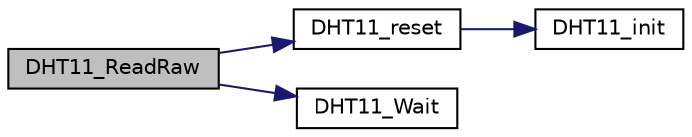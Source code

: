 digraph "DHT11_ReadRaw"
{
 // LATEX_PDF_SIZE
  edge [fontname="Helvetica",fontsize="10",labelfontname="Helvetica",labelfontsize="10"];
  node [fontname="Helvetica",fontsize="10",shape=record];
  rankdir="LR";
  Node1 [label="DHT11_ReadRaw",height=0.2,width=0.4,color="black", fillcolor="grey75", style="filled", fontcolor="black",tooltip=" "];
  Node1 -> Node2 [color="midnightblue",fontsize="10",style="solid",fontname="Helvetica"];
  Node2 [label="DHT11_reset",height=0.2,width=0.4,color="black", fillcolor="white", style="filled",URL="$_d_h_t11library_8c.html#aafcaa89bfa26a21fab54449f2f7dfa39",tooltip=" "];
  Node2 -> Node3 [color="midnightblue",fontsize="10",style="solid",fontname="Helvetica"];
  Node3 [label="DHT11_init",height=0.2,width=0.4,color="black", fillcolor="white", style="filled",URL="$_d_h_t11library_8c.html#aa0ec0acc9e27ec8e40883694557bfa8e",tooltip=" "];
  Node1 -> Node4 [color="midnightblue",fontsize="10",style="solid",fontname="Helvetica"];
  Node4 [label="DHT11_Wait",height=0.2,width=0.4,color="black", fillcolor="white", style="filled",URL="$_d_h_t11library_8c.html#af4fa0154410fe127e4a25295f4ab5b51",tooltip=" "];
}
